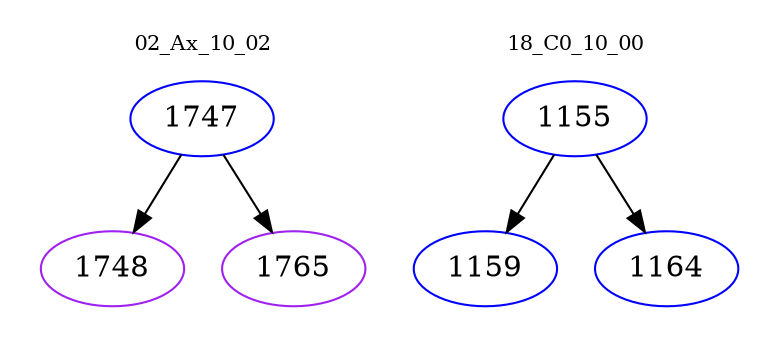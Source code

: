 digraph{
subgraph cluster_0 {
color = white
label = "02_Ax_10_02";
fontsize=10;
T0_1747 [label="1747", color="blue"]
T0_1747 -> T0_1748 [color="black"]
T0_1748 [label="1748", color="purple"]
T0_1747 -> T0_1765 [color="black"]
T0_1765 [label="1765", color="purple"]
}
subgraph cluster_1 {
color = white
label = "18_C0_10_00";
fontsize=10;
T1_1155 [label="1155", color="blue"]
T1_1155 -> T1_1159 [color="black"]
T1_1159 [label="1159", color="blue"]
T1_1155 -> T1_1164 [color="black"]
T1_1164 [label="1164", color="blue"]
}
}
